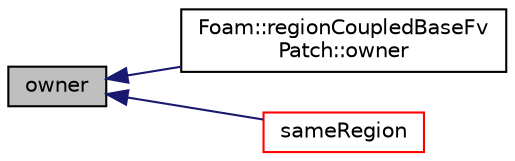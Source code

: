 digraph "owner"
{
  bgcolor="transparent";
  edge [fontname="Helvetica",fontsize="10",labelfontname="Helvetica",labelfontsize="10"];
  node [fontname="Helvetica",fontsize="10",shape=record];
  rankdir="LR";
  Node607 [label="owner",height=0.2,width=0.4,color="black", fillcolor="grey75", style="filled", fontcolor="black"];
  Node607 -> Node608 [dir="back",color="midnightblue",fontsize="10",style="solid",fontname="Helvetica"];
  Node608 [label="Foam::regionCoupledBaseFv\lPatch::owner",height=0.2,width=0.4,color="black",URL="$a23677.html#a357c5e37e5d7c583fa172625b8c11009",tooltip="Is it the owner? "];
  Node607 -> Node609 [dir="back",color="midnightblue",fontsize="10",style="solid",fontname="Helvetica"];
  Node609 [label="sameRegion",height=0.2,width=0.4,color="red",URL="$a26313.html#a977bc99af5c1f60db5bf13c956652884",tooltip="Cached sampleRegion != mesh.name() "];
}
